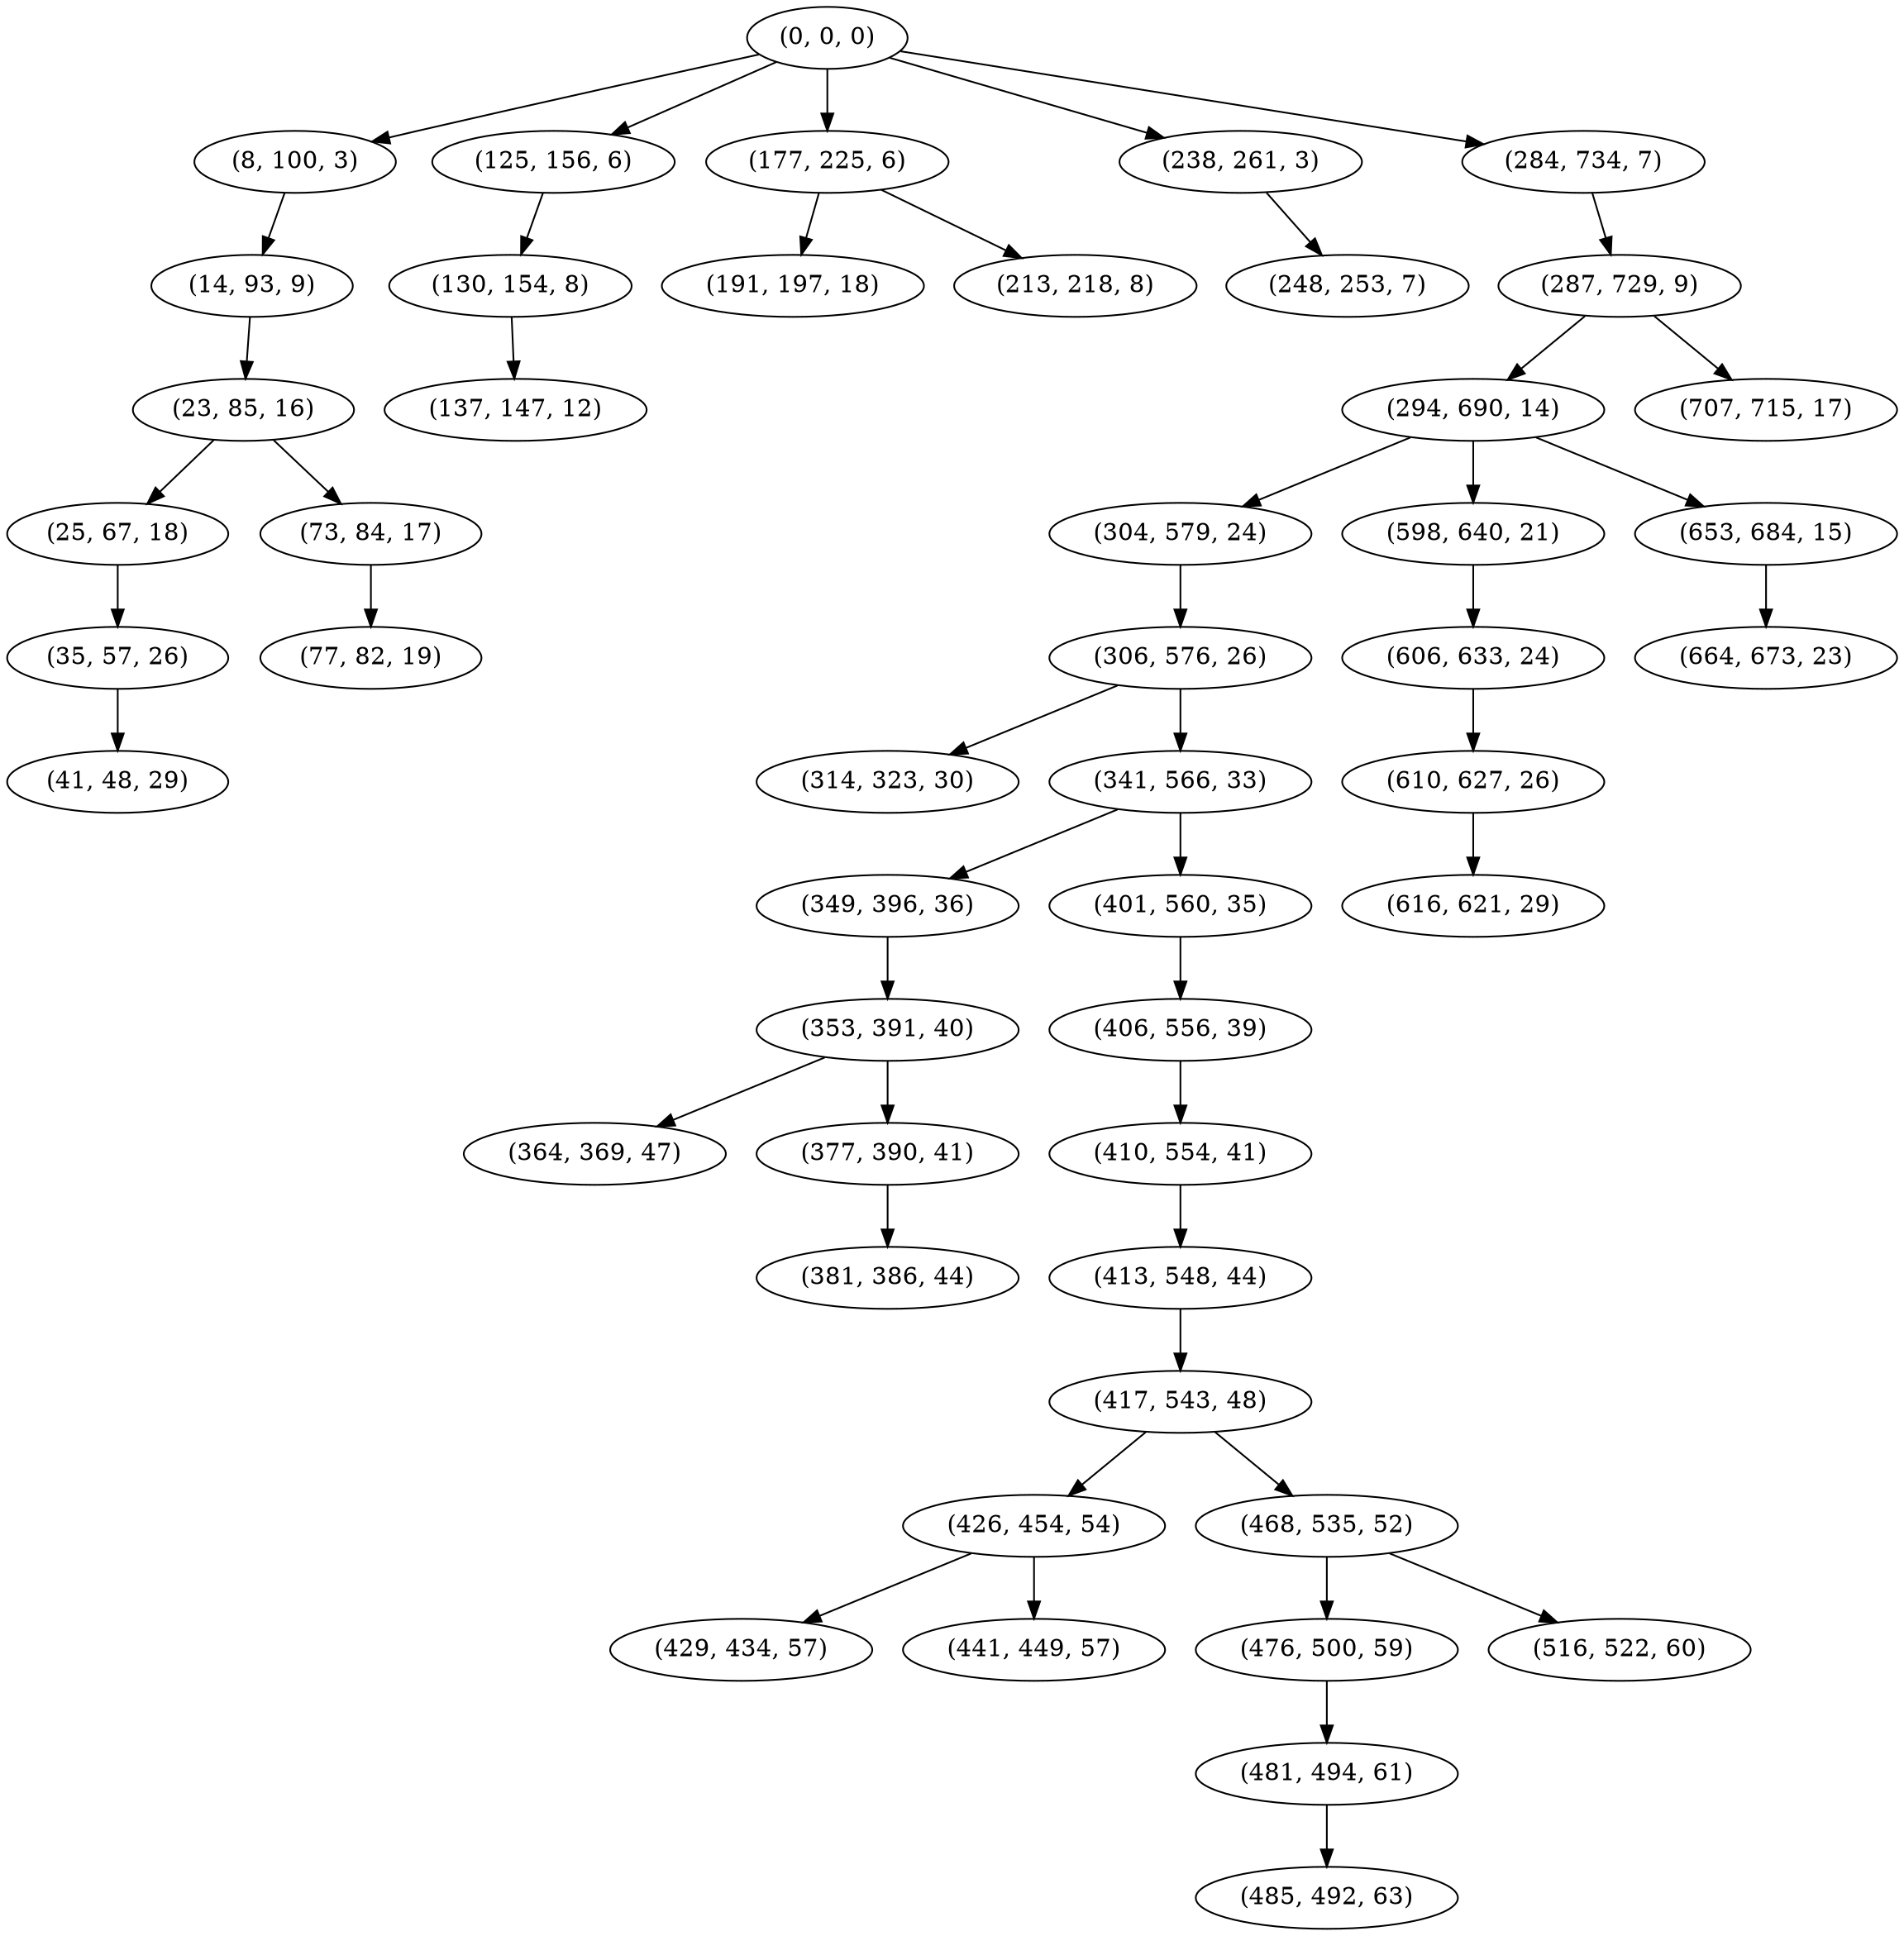 digraph tree {
    "(0, 0, 0)";
    "(8, 100, 3)";
    "(14, 93, 9)";
    "(23, 85, 16)";
    "(25, 67, 18)";
    "(35, 57, 26)";
    "(41, 48, 29)";
    "(73, 84, 17)";
    "(77, 82, 19)";
    "(125, 156, 6)";
    "(130, 154, 8)";
    "(137, 147, 12)";
    "(177, 225, 6)";
    "(191, 197, 18)";
    "(213, 218, 8)";
    "(238, 261, 3)";
    "(248, 253, 7)";
    "(284, 734, 7)";
    "(287, 729, 9)";
    "(294, 690, 14)";
    "(304, 579, 24)";
    "(306, 576, 26)";
    "(314, 323, 30)";
    "(341, 566, 33)";
    "(349, 396, 36)";
    "(353, 391, 40)";
    "(364, 369, 47)";
    "(377, 390, 41)";
    "(381, 386, 44)";
    "(401, 560, 35)";
    "(406, 556, 39)";
    "(410, 554, 41)";
    "(413, 548, 44)";
    "(417, 543, 48)";
    "(426, 454, 54)";
    "(429, 434, 57)";
    "(441, 449, 57)";
    "(468, 535, 52)";
    "(476, 500, 59)";
    "(481, 494, 61)";
    "(485, 492, 63)";
    "(516, 522, 60)";
    "(598, 640, 21)";
    "(606, 633, 24)";
    "(610, 627, 26)";
    "(616, 621, 29)";
    "(653, 684, 15)";
    "(664, 673, 23)";
    "(707, 715, 17)";
    "(0, 0, 0)" -> "(8, 100, 3)";
    "(0, 0, 0)" -> "(125, 156, 6)";
    "(0, 0, 0)" -> "(177, 225, 6)";
    "(0, 0, 0)" -> "(238, 261, 3)";
    "(0, 0, 0)" -> "(284, 734, 7)";
    "(8, 100, 3)" -> "(14, 93, 9)";
    "(14, 93, 9)" -> "(23, 85, 16)";
    "(23, 85, 16)" -> "(25, 67, 18)";
    "(23, 85, 16)" -> "(73, 84, 17)";
    "(25, 67, 18)" -> "(35, 57, 26)";
    "(35, 57, 26)" -> "(41, 48, 29)";
    "(73, 84, 17)" -> "(77, 82, 19)";
    "(125, 156, 6)" -> "(130, 154, 8)";
    "(130, 154, 8)" -> "(137, 147, 12)";
    "(177, 225, 6)" -> "(191, 197, 18)";
    "(177, 225, 6)" -> "(213, 218, 8)";
    "(238, 261, 3)" -> "(248, 253, 7)";
    "(284, 734, 7)" -> "(287, 729, 9)";
    "(287, 729, 9)" -> "(294, 690, 14)";
    "(287, 729, 9)" -> "(707, 715, 17)";
    "(294, 690, 14)" -> "(304, 579, 24)";
    "(294, 690, 14)" -> "(598, 640, 21)";
    "(294, 690, 14)" -> "(653, 684, 15)";
    "(304, 579, 24)" -> "(306, 576, 26)";
    "(306, 576, 26)" -> "(314, 323, 30)";
    "(306, 576, 26)" -> "(341, 566, 33)";
    "(341, 566, 33)" -> "(349, 396, 36)";
    "(341, 566, 33)" -> "(401, 560, 35)";
    "(349, 396, 36)" -> "(353, 391, 40)";
    "(353, 391, 40)" -> "(364, 369, 47)";
    "(353, 391, 40)" -> "(377, 390, 41)";
    "(377, 390, 41)" -> "(381, 386, 44)";
    "(401, 560, 35)" -> "(406, 556, 39)";
    "(406, 556, 39)" -> "(410, 554, 41)";
    "(410, 554, 41)" -> "(413, 548, 44)";
    "(413, 548, 44)" -> "(417, 543, 48)";
    "(417, 543, 48)" -> "(426, 454, 54)";
    "(417, 543, 48)" -> "(468, 535, 52)";
    "(426, 454, 54)" -> "(429, 434, 57)";
    "(426, 454, 54)" -> "(441, 449, 57)";
    "(468, 535, 52)" -> "(476, 500, 59)";
    "(468, 535, 52)" -> "(516, 522, 60)";
    "(476, 500, 59)" -> "(481, 494, 61)";
    "(481, 494, 61)" -> "(485, 492, 63)";
    "(598, 640, 21)" -> "(606, 633, 24)";
    "(606, 633, 24)" -> "(610, 627, 26)";
    "(610, 627, 26)" -> "(616, 621, 29)";
    "(653, 684, 15)" -> "(664, 673, 23)";
}
